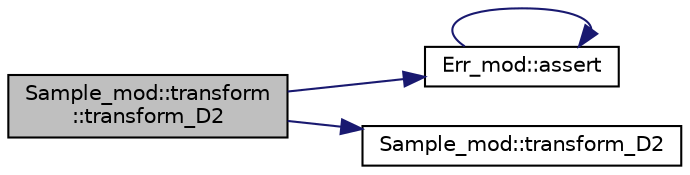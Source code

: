 digraph "Sample_mod::transform::transform_D2"
{
 // LATEX_PDF_SIZE
  edge [fontname="Helvetica",fontsize="10",labelfontname="Helvetica",labelfontsize="10"];
  node [fontname="Helvetica",fontsize="10",shape=record];
  rankdir="LR";
  Node1 [label="Sample_mod::transform\l::transform_D2",height=0.2,width=0.4,color="black", fillcolor="grey75", style="filled", fontcolor="black",tooltip="Return the transformed sample according to the input Cholesky factorization."];
  Node1 -> Node2 [color="midnightblue",fontsize="10",style="solid",fontname="Helvetica"];
  Node2 [label="Err_mod::assert",height=0.2,width=0.4,color="black", fillcolor="white", style="filled",URL="$namespaceErr__mod.html#a36a83db6a4f7bbdd52e4e1a4da550e31",tooltip="Verify the assertion holds. If not, print the (optional) input message on stdout and return or error-..."];
  Node2 -> Node2 [color="midnightblue",fontsize="10",style="solid",fontname="Helvetica"];
  Node1 -> Node3 [color="midnightblue",fontsize="10",style="solid",fontname="Helvetica"];
  Node3 [label="Sample_mod::transform_D2",height=0.2,width=0.4,color="black", fillcolor="white", style="filled",URL="$namespaceSample__mod.html#af6b68f8cb050e0c1abd3b785ce90b81b",tooltip="Return the transformed sample according to the input Cholesky factorization."];
}
